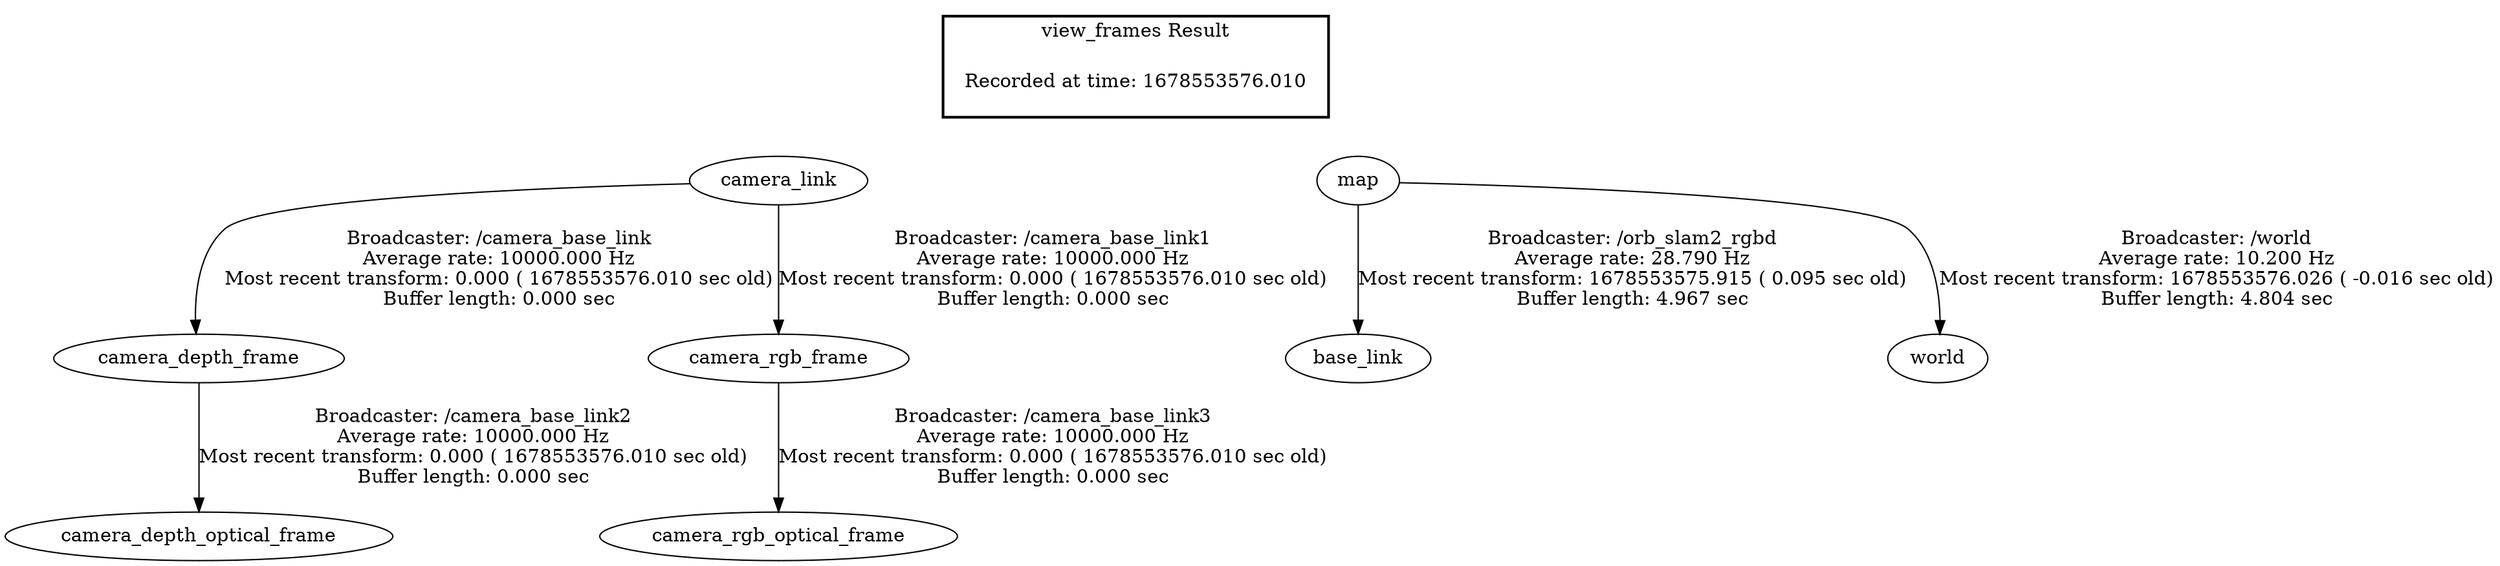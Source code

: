 digraph G {
"camera_link" -> "camera_depth_frame"[label="Broadcaster: /camera_base_link\nAverage rate: 10000.000 Hz\nMost recent transform: 0.000 ( 1678553576.010 sec old)\nBuffer length: 0.000 sec\n"];
"camera_depth_frame" -> "camera_depth_optical_frame"[label="Broadcaster: /camera_base_link2\nAverage rate: 10000.000 Hz\nMost recent transform: 0.000 ( 1678553576.010 sec old)\nBuffer length: 0.000 sec\n"];
"camera_link" -> "camera_rgb_frame"[label="Broadcaster: /camera_base_link1\nAverage rate: 10000.000 Hz\nMost recent transform: 0.000 ( 1678553576.010 sec old)\nBuffer length: 0.000 sec\n"];
"camera_rgb_frame" -> "camera_rgb_optical_frame"[label="Broadcaster: /camera_base_link3\nAverage rate: 10000.000 Hz\nMost recent transform: 0.000 ( 1678553576.010 sec old)\nBuffer length: 0.000 sec\n"];
"map" -> "base_link"[label="Broadcaster: /orb_slam2_rgbd\nAverage rate: 28.790 Hz\nMost recent transform: 1678553575.915 ( 0.095 sec old)\nBuffer length: 4.967 sec\n"];
"map" -> "world"[label="Broadcaster: /world\nAverage rate: 10.200 Hz\nMost recent transform: 1678553576.026 ( -0.016 sec old)\nBuffer length: 4.804 sec\n"];
edge [style=invis];
 subgraph cluster_legend { style=bold; color=black; label ="view_frames Result";
"Recorded at time: 1678553576.010"[ shape=plaintext ] ;
 }->"camera_link";
edge [style=invis];
 subgraph cluster_legend { style=bold; color=black; label ="view_frames Result";
"Recorded at time: 1678553576.010"[ shape=plaintext ] ;
 }->"map";
}